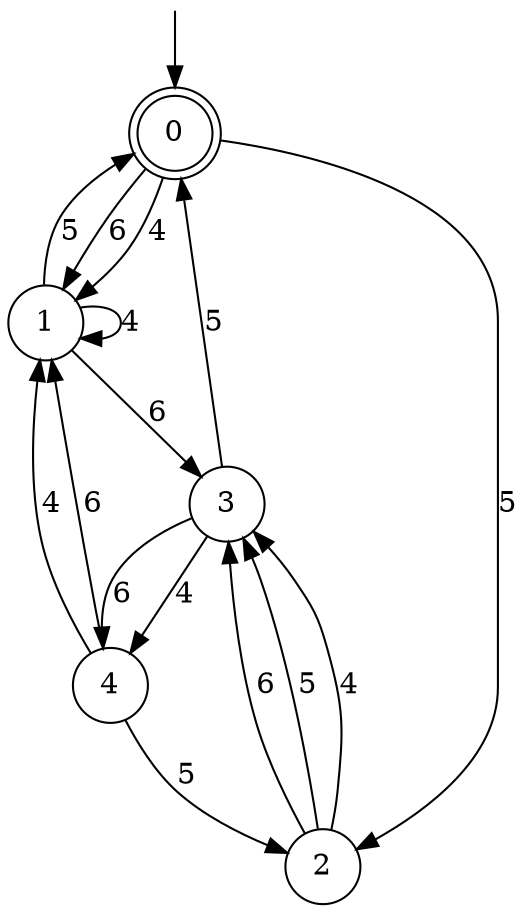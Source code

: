 digraph g {

	s0 [shape="doublecircle" label="0"];
	s1 [shape="circle" label="1"];
	s2 [shape="circle" label="2"];
	s3 [shape="circle" label="3"];
	s4 [shape="circle" label="4"];
	s0 -> s1 [label="6"];
	s0 -> s2 [label="5"];
	s0 -> s1 [label="4"];
	s1 -> s3 [label="6"];
	s1 -> s0 [label="5"];
	s1 -> s1 [label="4"];
	s2 -> s3 [label="6"];
	s2 -> s3 [label="5"];
	s2 -> s3 [label="4"];
	s3 -> s4 [label="6"];
	s3 -> s0 [label="5"];
	s3 -> s4 [label="4"];
	s4 -> s1 [label="6"];
	s4 -> s2 [label="5"];
	s4 -> s1 [label="4"];

__start0 [label="" shape="none" width="0" height="0"];
__start0 -> s0;

}

